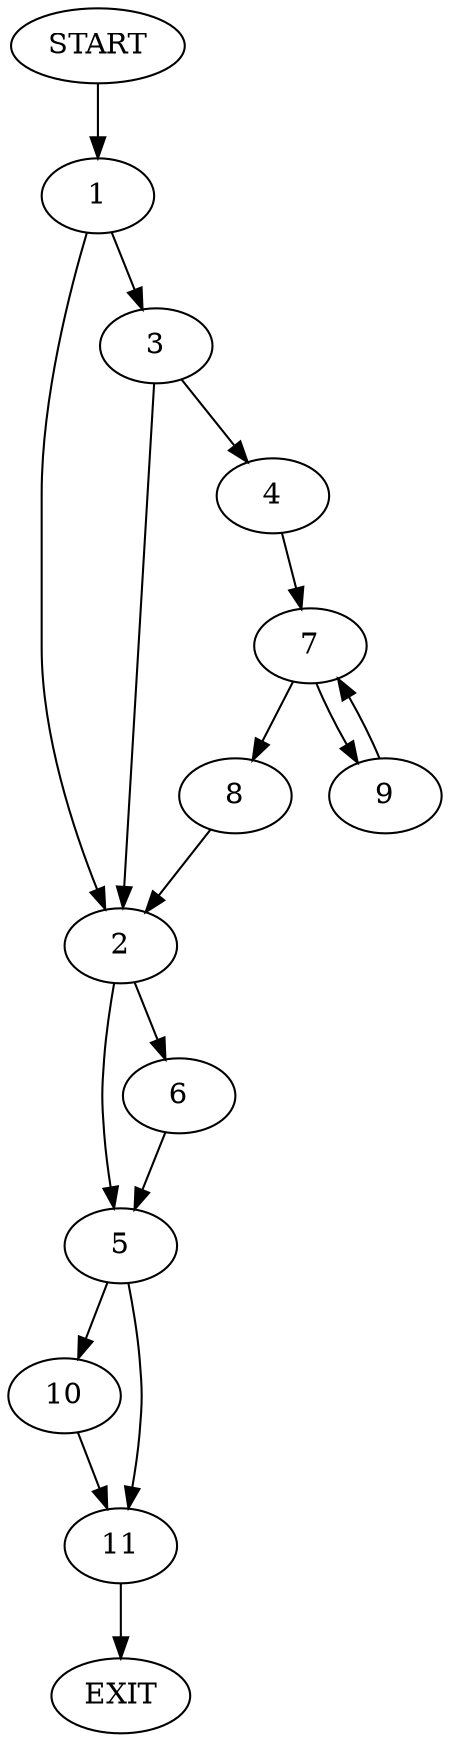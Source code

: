 digraph {
0 [label="START"]
12 [label="EXIT"]
0 -> 1
1 -> 2
1 -> 3
3 -> 4
3 -> 2
2 -> 5
2 -> 6
4 -> 7
7 -> 8
7 -> 9
8 -> 2
9 -> 7
6 -> 5
5 -> 10
5 -> 11
11 -> 12
10 -> 11
}
